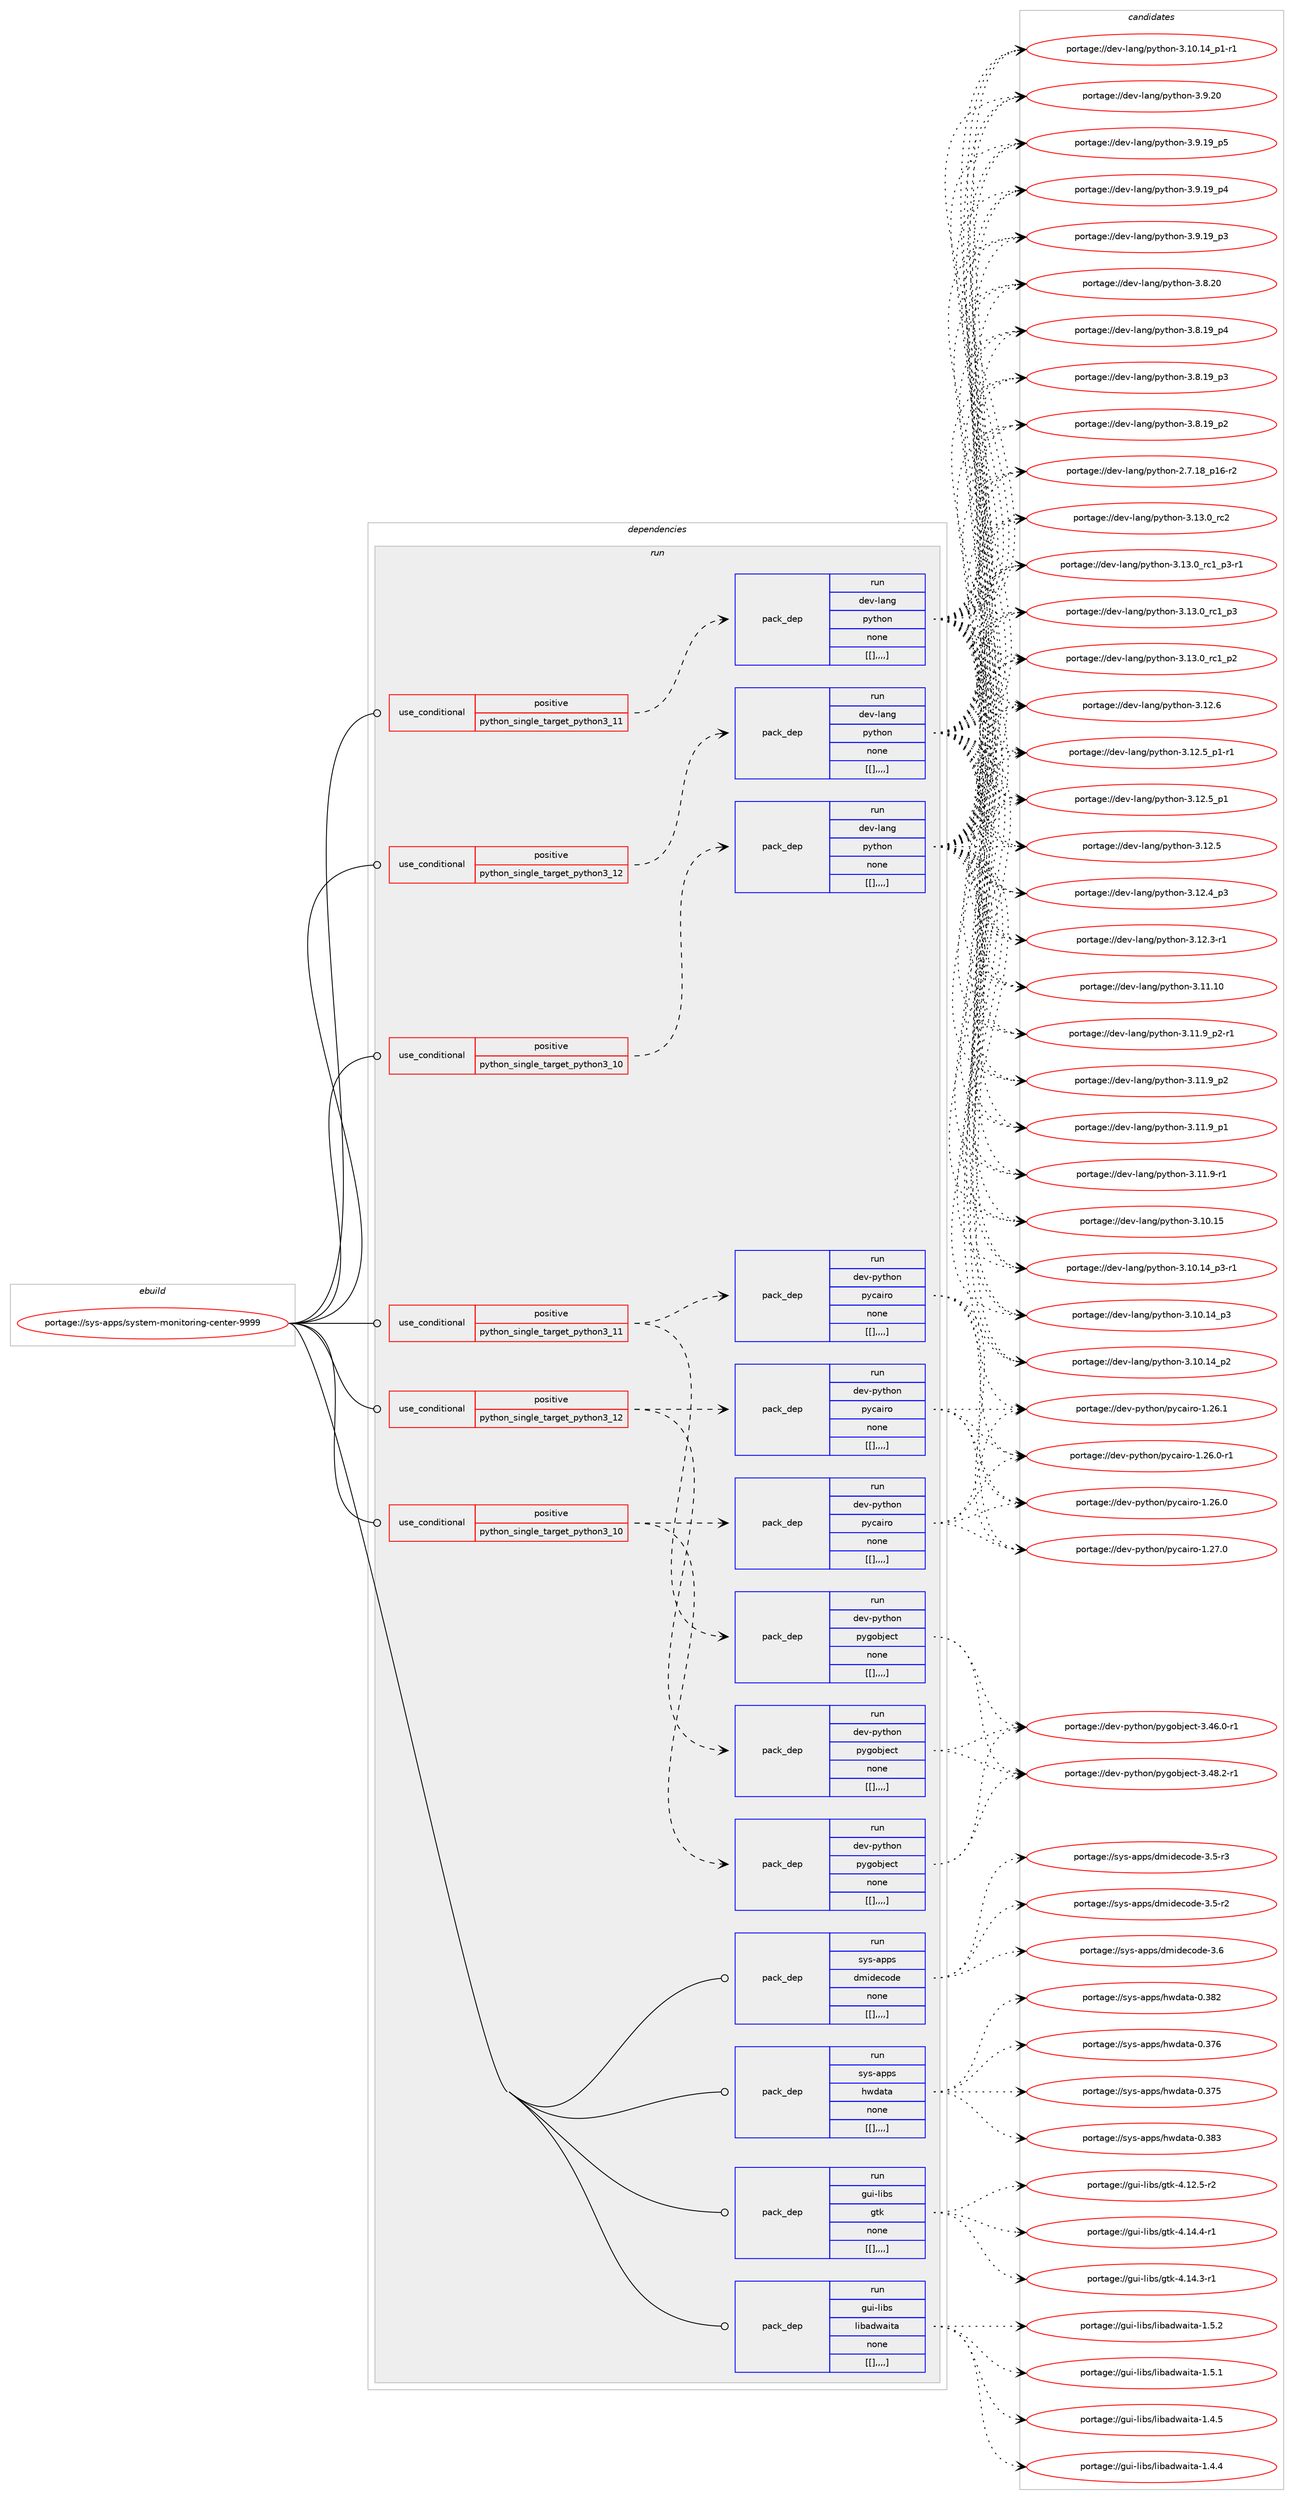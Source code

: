 digraph prolog {

# *************
# Graph options
# *************

newrank=true;
concentrate=true;
compound=true;
graph [rankdir=LR,fontname=Helvetica,fontsize=10,ranksep=1.5];#, ranksep=2.5, nodesep=0.2];
edge  [arrowhead=vee];
node  [fontname=Helvetica,fontsize=10];

# **********
# The ebuild
# **********

subgraph cluster_leftcol {
color=gray;
label=<<i>ebuild</i>>;
id [label="portage://sys-apps/system-monitoring-center-9999", color=red, width=4, href="../sys-apps/system-monitoring-center-9999.svg"];
}

# ****************
# The dependencies
# ****************

subgraph cluster_midcol {
color=gray;
label=<<i>dependencies</i>>;
subgraph cluster_compile {
fillcolor="#eeeeee";
style=filled;
label=<<i>compile</i>>;
}
subgraph cluster_compileandrun {
fillcolor="#eeeeee";
style=filled;
label=<<i>compile and run</i>>;
}
subgraph cluster_run {
fillcolor="#eeeeee";
style=filled;
label=<<i>run</i>>;
subgraph cond116067 {
dependency439703 [label=<<TABLE BORDER="0" CELLBORDER="1" CELLSPACING="0" CELLPADDING="4"><TR><TD ROWSPAN="3" CELLPADDING="10">use_conditional</TD></TR><TR><TD>positive</TD></TR><TR><TD>python_single_target_python3_10</TD></TR></TABLE>>, shape=none, color=red];
subgraph pack320576 {
dependency439704 [label=<<TABLE BORDER="0" CELLBORDER="1" CELLSPACING="0" CELLPADDING="4" WIDTH="220"><TR><TD ROWSPAN="6" CELLPADDING="30">pack_dep</TD></TR><TR><TD WIDTH="110">run</TD></TR><TR><TD>dev-lang</TD></TR><TR><TD>python</TD></TR><TR><TD>none</TD></TR><TR><TD>[[],,,,]</TD></TR></TABLE>>, shape=none, color=blue];
}
dependency439703:e -> dependency439704:w [weight=20,style="dashed",arrowhead="vee"];
}
id:e -> dependency439703:w [weight=20,style="solid",arrowhead="odot"];
subgraph cond116068 {
dependency439705 [label=<<TABLE BORDER="0" CELLBORDER="1" CELLSPACING="0" CELLPADDING="4"><TR><TD ROWSPAN="3" CELLPADDING="10">use_conditional</TD></TR><TR><TD>positive</TD></TR><TR><TD>python_single_target_python3_10</TD></TR></TABLE>>, shape=none, color=red];
subgraph pack320577 {
dependency439706 [label=<<TABLE BORDER="0" CELLBORDER="1" CELLSPACING="0" CELLPADDING="4" WIDTH="220"><TR><TD ROWSPAN="6" CELLPADDING="30">pack_dep</TD></TR><TR><TD WIDTH="110">run</TD></TR><TR><TD>dev-python</TD></TR><TR><TD>pycairo</TD></TR><TR><TD>none</TD></TR><TR><TD>[[],,,,]</TD></TR></TABLE>>, shape=none, color=blue];
}
dependency439705:e -> dependency439706:w [weight=20,style="dashed",arrowhead="vee"];
subgraph pack320578 {
dependency439707 [label=<<TABLE BORDER="0" CELLBORDER="1" CELLSPACING="0" CELLPADDING="4" WIDTH="220"><TR><TD ROWSPAN="6" CELLPADDING="30">pack_dep</TD></TR><TR><TD WIDTH="110">run</TD></TR><TR><TD>dev-python</TD></TR><TR><TD>pygobject</TD></TR><TR><TD>none</TD></TR><TR><TD>[[],,,,]</TD></TR></TABLE>>, shape=none, color=blue];
}
dependency439705:e -> dependency439707:w [weight=20,style="dashed",arrowhead="vee"];
}
id:e -> dependency439705:w [weight=20,style="solid",arrowhead="odot"];
subgraph cond116069 {
dependency439708 [label=<<TABLE BORDER="0" CELLBORDER="1" CELLSPACING="0" CELLPADDING="4"><TR><TD ROWSPAN="3" CELLPADDING="10">use_conditional</TD></TR><TR><TD>positive</TD></TR><TR><TD>python_single_target_python3_11</TD></TR></TABLE>>, shape=none, color=red];
subgraph pack320579 {
dependency439709 [label=<<TABLE BORDER="0" CELLBORDER="1" CELLSPACING="0" CELLPADDING="4" WIDTH="220"><TR><TD ROWSPAN="6" CELLPADDING="30">pack_dep</TD></TR><TR><TD WIDTH="110">run</TD></TR><TR><TD>dev-lang</TD></TR><TR><TD>python</TD></TR><TR><TD>none</TD></TR><TR><TD>[[],,,,]</TD></TR></TABLE>>, shape=none, color=blue];
}
dependency439708:e -> dependency439709:w [weight=20,style="dashed",arrowhead="vee"];
}
id:e -> dependency439708:w [weight=20,style="solid",arrowhead="odot"];
subgraph cond116070 {
dependency439710 [label=<<TABLE BORDER="0" CELLBORDER="1" CELLSPACING="0" CELLPADDING="4"><TR><TD ROWSPAN="3" CELLPADDING="10">use_conditional</TD></TR><TR><TD>positive</TD></TR><TR><TD>python_single_target_python3_11</TD></TR></TABLE>>, shape=none, color=red];
subgraph pack320580 {
dependency439711 [label=<<TABLE BORDER="0" CELLBORDER="1" CELLSPACING="0" CELLPADDING="4" WIDTH="220"><TR><TD ROWSPAN="6" CELLPADDING="30">pack_dep</TD></TR><TR><TD WIDTH="110">run</TD></TR><TR><TD>dev-python</TD></TR><TR><TD>pycairo</TD></TR><TR><TD>none</TD></TR><TR><TD>[[],,,,]</TD></TR></TABLE>>, shape=none, color=blue];
}
dependency439710:e -> dependency439711:w [weight=20,style="dashed",arrowhead="vee"];
subgraph pack320581 {
dependency439712 [label=<<TABLE BORDER="0" CELLBORDER="1" CELLSPACING="0" CELLPADDING="4" WIDTH="220"><TR><TD ROWSPAN="6" CELLPADDING="30">pack_dep</TD></TR><TR><TD WIDTH="110">run</TD></TR><TR><TD>dev-python</TD></TR><TR><TD>pygobject</TD></TR><TR><TD>none</TD></TR><TR><TD>[[],,,,]</TD></TR></TABLE>>, shape=none, color=blue];
}
dependency439710:e -> dependency439712:w [weight=20,style="dashed",arrowhead="vee"];
}
id:e -> dependency439710:w [weight=20,style="solid",arrowhead="odot"];
subgraph cond116071 {
dependency439713 [label=<<TABLE BORDER="0" CELLBORDER="1" CELLSPACING="0" CELLPADDING="4"><TR><TD ROWSPAN="3" CELLPADDING="10">use_conditional</TD></TR><TR><TD>positive</TD></TR><TR><TD>python_single_target_python3_12</TD></TR></TABLE>>, shape=none, color=red];
subgraph pack320582 {
dependency439714 [label=<<TABLE BORDER="0" CELLBORDER="1" CELLSPACING="0" CELLPADDING="4" WIDTH="220"><TR><TD ROWSPAN="6" CELLPADDING="30">pack_dep</TD></TR><TR><TD WIDTH="110">run</TD></TR><TR><TD>dev-lang</TD></TR><TR><TD>python</TD></TR><TR><TD>none</TD></TR><TR><TD>[[],,,,]</TD></TR></TABLE>>, shape=none, color=blue];
}
dependency439713:e -> dependency439714:w [weight=20,style="dashed",arrowhead="vee"];
}
id:e -> dependency439713:w [weight=20,style="solid",arrowhead="odot"];
subgraph cond116072 {
dependency439715 [label=<<TABLE BORDER="0" CELLBORDER="1" CELLSPACING="0" CELLPADDING="4"><TR><TD ROWSPAN="3" CELLPADDING="10">use_conditional</TD></TR><TR><TD>positive</TD></TR><TR><TD>python_single_target_python3_12</TD></TR></TABLE>>, shape=none, color=red];
subgraph pack320583 {
dependency439716 [label=<<TABLE BORDER="0" CELLBORDER="1" CELLSPACING="0" CELLPADDING="4" WIDTH="220"><TR><TD ROWSPAN="6" CELLPADDING="30">pack_dep</TD></TR><TR><TD WIDTH="110">run</TD></TR><TR><TD>dev-python</TD></TR><TR><TD>pycairo</TD></TR><TR><TD>none</TD></TR><TR><TD>[[],,,,]</TD></TR></TABLE>>, shape=none, color=blue];
}
dependency439715:e -> dependency439716:w [weight=20,style="dashed",arrowhead="vee"];
subgraph pack320584 {
dependency439717 [label=<<TABLE BORDER="0" CELLBORDER="1" CELLSPACING="0" CELLPADDING="4" WIDTH="220"><TR><TD ROWSPAN="6" CELLPADDING="30">pack_dep</TD></TR><TR><TD WIDTH="110">run</TD></TR><TR><TD>dev-python</TD></TR><TR><TD>pygobject</TD></TR><TR><TD>none</TD></TR><TR><TD>[[],,,,]</TD></TR></TABLE>>, shape=none, color=blue];
}
dependency439715:e -> dependency439717:w [weight=20,style="dashed",arrowhead="vee"];
}
id:e -> dependency439715:w [weight=20,style="solid",arrowhead="odot"];
subgraph pack320585 {
dependency439718 [label=<<TABLE BORDER="0" CELLBORDER="1" CELLSPACING="0" CELLPADDING="4" WIDTH="220"><TR><TD ROWSPAN="6" CELLPADDING="30">pack_dep</TD></TR><TR><TD WIDTH="110">run</TD></TR><TR><TD>gui-libs</TD></TR><TR><TD>gtk</TD></TR><TR><TD>none</TD></TR><TR><TD>[[],,,,]</TD></TR></TABLE>>, shape=none, color=blue];
}
id:e -> dependency439718:w [weight=20,style="solid",arrowhead="odot"];
subgraph pack320586 {
dependency439719 [label=<<TABLE BORDER="0" CELLBORDER="1" CELLSPACING="0" CELLPADDING="4" WIDTH="220"><TR><TD ROWSPAN="6" CELLPADDING="30">pack_dep</TD></TR><TR><TD WIDTH="110">run</TD></TR><TR><TD>gui-libs</TD></TR><TR><TD>libadwaita</TD></TR><TR><TD>none</TD></TR><TR><TD>[[],,,,]</TD></TR></TABLE>>, shape=none, color=blue];
}
id:e -> dependency439719:w [weight=20,style="solid",arrowhead="odot"];
subgraph pack320587 {
dependency439720 [label=<<TABLE BORDER="0" CELLBORDER="1" CELLSPACING="0" CELLPADDING="4" WIDTH="220"><TR><TD ROWSPAN="6" CELLPADDING="30">pack_dep</TD></TR><TR><TD WIDTH="110">run</TD></TR><TR><TD>sys-apps</TD></TR><TR><TD>dmidecode</TD></TR><TR><TD>none</TD></TR><TR><TD>[[],,,,]</TD></TR></TABLE>>, shape=none, color=blue];
}
id:e -> dependency439720:w [weight=20,style="solid",arrowhead="odot"];
subgraph pack320588 {
dependency439721 [label=<<TABLE BORDER="0" CELLBORDER="1" CELLSPACING="0" CELLPADDING="4" WIDTH="220"><TR><TD ROWSPAN="6" CELLPADDING="30">pack_dep</TD></TR><TR><TD WIDTH="110">run</TD></TR><TR><TD>sys-apps</TD></TR><TR><TD>hwdata</TD></TR><TR><TD>none</TD></TR><TR><TD>[[],,,,]</TD></TR></TABLE>>, shape=none, color=blue];
}
id:e -> dependency439721:w [weight=20,style="solid",arrowhead="odot"];
}
}

# **************
# The candidates
# **************

subgraph cluster_choices {
rank=same;
color=gray;
label=<<i>candidates</i>>;

subgraph choice320576 {
color=black;
nodesep=1;
choice10010111845108971101034711212111610411111045514649514648951149950 [label="portage://dev-lang/python-3.13.0_rc2", color=red, width=4,href="../dev-lang/python-3.13.0_rc2.svg"];
choice1001011184510897110103471121211161041111104551464951464895114994995112514511449 [label="portage://dev-lang/python-3.13.0_rc1_p3-r1", color=red, width=4,href="../dev-lang/python-3.13.0_rc1_p3-r1.svg"];
choice100101118451089711010347112121116104111110455146495146489511499499511251 [label="portage://dev-lang/python-3.13.0_rc1_p3", color=red, width=4,href="../dev-lang/python-3.13.0_rc1_p3.svg"];
choice100101118451089711010347112121116104111110455146495146489511499499511250 [label="portage://dev-lang/python-3.13.0_rc1_p2", color=red, width=4,href="../dev-lang/python-3.13.0_rc1_p2.svg"];
choice10010111845108971101034711212111610411111045514649504654 [label="portage://dev-lang/python-3.12.6", color=red, width=4,href="../dev-lang/python-3.12.6.svg"];
choice1001011184510897110103471121211161041111104551464950465395112494511449 [label="portage://dev-lang/python-3.12.5_p1-r1", color=red, width=4,href="../dev-lang/python-3.12.5_p1-r1.svg"];
choice100101118451089711010347112121116104111110455146495046539511249 [label="portage://dev-lang/python-3.12.5_p1", color=red, width=4,href="../dev-lang/python-3.12.5_p1.svg"];
choice10010111845108971101034711212111610411111045514649504653 [label="portage://dev-lang/python-3.12.5", color=red, width=4,href="../dev-lang/python-3.12.5.svg"];
choice100101118451089711010347112121116104111110455146495046529511251 [label="portage://dev-lang/python-3.12.4_p3", color=red, width=4,href="../dev-lang/python-3.12.4_p3.svg"];
choice100101118451089711010347112121116104111110455146495046514511449 [label="portage://dev-lang/python-3.12.3-r1", color=red, width=4,href="../dev-lang/python-3.12.3-r1.svg"];
choice1001011184510897110103471121211161041111104551464949464948 [label="portage://dev-lang/python-3.11.10", color=red, width=4,href="../dev-lang/python-3.11.10.svg"];
choice1001011184510897110103471121211161041111104551464949465795112504511449 [label="portage://dev-lang/python-3.11.9_p2-r1", color=red, width=4,href="../dev-lang/python-3.11.9_p2-r1.svg"];
choice100101118451089711010347112121116104111110455146494946579511250 [label="portage://dev-lang/python-3.11.9_p2", color=red, width=4,href="../dev-lang/python-3.11.9_p2.svg"];
choice100101118451089711010347112121116104111110455146494946579511249 [label="portage://dev-lang/python-3.11.9_p1", color=red, width=4,href="../dev-lang/python-3.11.9_p1.svg"];
choice100101118451089711010347112121116104111110455146494946574511449 [label="portage://dev-lang/python-3.11.9-r1", color=red, width=4,href="../dev-lang/python-3.11.9-r1.svg"];
choice1001011184510897110103471121211161041111104551464948464953 [label="portage://dev-lang/python-3.10.15", color=red, width=4,href="../dev-lang/python-3.10.15.svg"];
choice100101118451089711010347112121116104111110455146494846495295112514511449 [label="portage://dev-lang/python-3.10.14_p3-r1", color=red, width=4,href="../dev-lang/python-3.10.14_p3-r1.svg"];
choice10010111845108971101034711212111610411111045514649484649529511251 [label="portage://dev-lang/python-3.10.14_p3", color=red, width=4,href="../dev-lang/python-3.10.14_p3.svg"];
choice10010111845108971101034711212111610411111045514649484649529511250 [label="portage://dev-lang/python-3.10.14_p2", color=red, width=4,href="../dev-lang/python-3.10.14_p2.svg"];
choice100101118451089711010347112121116104111110455146494846495295112494511449 [label="portage://dev-lang/python-3.10.14_p1-r1", color=red, width=4,href="../dev-lang/python-3.10.14_p1-r1.svg"];
choice10010111845108971101034711212111610411111045514657465048 [label="portage://dev-lang/python-3.9.20", color=red, width=4,href="../dev-lang/python-3.9.20.svg"];
choice100101118451089711010347112121116104111110455146574649579511253 [label="portage://dev-lang/python-3.9.19_p5", color=red, width=4,href="../dev-lang/python-3.9.19_p5.svg"];
choice100101118451089711010347112121116104111110455146574649579511252 [label="portage://dev-lang/python-3.9.19_p4", color=red, width=4,href="../dev-lang/python-3.9.19_p4.svg"];
choice100101118451089711010347112121116104111110455146574649579511251 [label="portage://dev-lang/python-3.9.19_p3", color=red, width=4,href="../dev-lang/python-3.9.19_p3.svg"];
choice10010111845108971101034711212111610411111045514656465048 [label="portage://dev-lang/python-3.8.20", color=red, width=4,href="../dev-lang/python-3.8.20.svg"];
choice100101118451089711010347112121116104111110455146564649579511252 [label="portage://dev-lang/python-3.8.19_p4", color=red, width=4,href="../dev-lang/python-3.8.19_p4.svg"];
choice100101118451089711010347112121116104111110455146564649579511251 [label="portage://dev-lang/python-3.8.19_p3", color=red, width=4,href="../dev-lang/python-3.8.19_p3.svg"];
choice100101118451089711010347112121116104111110455146564649579511250 [label="portage://dev-lang/python-3.8.19_p2", color=red, width=4,href="../dev-lang/python-3.8.19_p2.svg"];
choice100101118451089711010347112121116104111110455046554649569511249544511450 [label="portage://dev-lang/python-2.7.18_p16-r2", color=red, width=4,href="../dev-lang/python-2.7.18_p16-r2.svg"];
dependency439704:e -> choice10010111845108971101034711212111610411111045514649514648951149950:w [style=dotted,weight="100"];
dependency439704:e -> choice1001011184510897110103471121211161041111104551464951464895114994995112514511449:w [style=dotted,weight="100"];
dependency439704:e -> choice100101118451089711010347112121116104111110455146495146489511499499511251:w [style=dotted,weight="100"];
dependency439704:e -> choice100101118451089711010347112121116104111110455146495146489511499499511250:w [style=dotted,weight="100"];
dependency439704:e -> choice10010111845108971101034711212111610411111045514649504654:w [style=dotted,weight="100"];
dependency439704:e -> choice1001011184510897110103471121211161041111104551464950465395112494511449:w [style=dotted,weight="100"];
dependency439704:e -> choice100101118451089711010347112121116104111110455146495046539511249:w [style=dotted,weight="100"];
dependency439704:e -> choice10010111845108971101034711212111610411111045514649504653:w [style=dotted,weight="100"];
dependency439704:e -> choice100101118451089711010347112121116104111110455146495046529511251:w [style=dotted,weight="100"];
dependency439704:e -> choice100101118451089711010347112121116104111110455146495046514511449:w [style=dotted,weight="100"];
dependency439704:e -> choice1001011184510897110103471121211161041111104551464949464948:w [style=dotted,weight="100"];
dependency439704:e -> choice1001011184510897110103471121211161041111104551464949465795112504511449:w [style=dotted,weight="100"];
dependency439704:e -> choice100101118451089711010347112121116104111110455146494946579511250:w [style=dotted,weight="100"];
dependency439704:e -> choice100101118451089711010347112121116104111110455146494946579511249:w [style=dotted,weight="100"];
dependency439704:e -> choice100101118451089711010347112121116104111110455146494946574511449:w [style=dotted,weight="100"];
dependency439704:e -> choice1001011184510897110103471121211161041111104551464948464953:w [style=dotted,weight="100"];
dependency439704:e -> choice100101118451089711010347112121116104111110455146494846495295112514511449:w [style=dotted,weight="100"];
dependency439704:e -> choice10010111845108971101034711212111610411111045514649484649529511251:w [style=dotted,weight="100"];
dependency439704:e -> choice10010111845108971101034711212111610411111045514649484649529511250:w [style=dotted,weight="100"];
dependency439704:e -> choice100101118451089711010347112121116104111110455146494846495295112494511449:w [style=dotted,weight="100"];
dependency439704:e -> choice10010111845108971101034711212111610411111045514657465048:w [style=dotted,weight="100"];
dependency439704:e -> choice100101118451089711010347112121116104111110455146574649579511253:w [style=dotted,weight="100"];
dependency439704:e -> choice100101118451089711010347112121116104111110455146574649579511252:w [style=dotted,weight="100"];
dependency439704:e -> choice100101118451089711010347112121116104111110455146574649579511251:w [style=dotted,weight="100"];
dependency439704:e -> choice10010111845108971101034711212111610411111045514656465048:w [style=dotted,weight="100"];
dependency439704:e -> choice100101118451089711010347112121116104111110455146564649579511252:w [style=dotted,weight="100"];
dependency439704:e -> choice100101118451089711010347112121116104111110455146564649579511251:w [style=dotted,weight="100"];
dependency439704:e -> choice100101118451089711010347112121116104111110455146564649579511250:w [style=dotted,weight="100"];
dependency439704:e -> choice100101118451089711010347112121116104111110455046554649569511249544511450:w [style=dotted,weight="100"];
}
subgraph choice320577 {
color=black;
nodesep=1;
choice1001011184511212111610411111047112121999710511411145494650554648 [label="portage://dev-python/pycairo-1.27.0", color=red, width=4,href="../dev-python/pycairo-1.27.0.svg"];
choice1001011184511212111610411111047112121999710511411145494650544649 [label="portage://dev-python/pycairo-1.26.1", color=red, width=4,href="../dev-python/pycairo-1.26.1.svg"];
choice10010111845112121116104111110471121219997105114111454946505446484511449 [label="portage://dev-python/pycairo-1.26.0-r1", color=red, width=4,href="../dev-python/pycairo-1.26.0-r1.svg"];
choice1001011184511212111610411111047112121999710511411145494650544648 [label="portage://dev-python/pycairo-1.26.0", color=red, width=4,href="../dev-python/pycairo-1.26.0.svg"];
dependency439706:e -> choice1001011184511212111610411111047112121999710511411145494650554648:w [style=dotted,weight="100"];
dependency439706:e -> choice1001011184511212111610411111047112121999710511411145494650544649:w [style=dotted,weight="100"];
dependency439706:e -> choice10010111845112121116104111110471121219997105114111454946505446484511449:w [style=dotted,weight="100"];
dependency439706:e -> choice1001011184511212111610411111047112121999710511411145494650544648:w [style=dotted,weight="100"];
}
subgraph choice320578 {
color=black;
nodesep=1;
choice10010111845112121116104111110471121211031119810610199116455146525646504511449 [label="portage://dev-python/pygobject-3.48.2-r1", color=red, width=4,href="../dev-python/pygobject-3.48.2-r1.svg"];
choice10010111845112121116104111110471121211031119810610199116455146525446484511449 [label="portage://dev-python/pygobject-3.46.0-r1", color=red, width=4,href="../dev-python/pygobject-3.46.0-r1.svg"];
dependency439707:e -> choice10010111845112121116104111110471121211031119810610199116455146525646504511449:w [style=dotted,weight="100"];
dependency439707:e -> choice10010111845112121116104111110471121211031119810610199116455146525446484511449:w [style=dotted,weight="100"];
}
subgraph choice320579 {
color=black;
nodesep=1;
choice10010111845108971101034711212111610411111045514649514648951149950 [label="portage://dev-lang/python-3.13.0_rc2", color=red, width=4,href="../dev-lang/python-3.13.0_rc2.svg"];
choice1001011184510897110103471121211161041111104551464951464895114994995112514511449 [label="portage://dev-lang/python-3.13.0_rc1_p3-r1", color=red, width=4,href="../dev-lang/python-3.13.0_rc1_p3-r1.svg"];
choice100101118451089711010347112121116104111110455146495146489511499499511251 [label="portage://dev-lang/python-3.13.0_rc1_p3", color=red, width=4,href="../dev-lang/python-3.13.0_rc1_p3.svg"];
choice100101118451089711010347112121116104111110455146495146489511499499511250 [label="portage://dev-lang/python-3.13.0_rc1_p2", color=red, width=4,href="../dev-lang/python-3.13.0_rc1_p2.svg"];
choice10010111845108971101034711212111610411111045514649504654 [label="portage://dev-lang/python-3.12.6", color=red, width=4,href="../dev-lang/python-3.12.6.svg"];
choice1001011184510897110103471121211161041111104551464950465395112494511449 [label="portage://dev-lang/python-3.12.5_p1-r1", color=red, width=4,href="../dev-lang/python-3.12.5_p1-r1.svg"];
choice100101118451089711010347112121116104111110455146495046539511249 [label="portage://dev-lang/python-3.12.5_p1", color=red, width=4,href="../dev-lang/python-3.12.5_p1.svg"];
choice10010111845108971101034711212111610411111045514649504653 [label="portage://dev-lang/python-3.12.5", color=red, width=4,href="../dev-lang/python-3.12.5.svg"];
choice100101118451089711010347112121116104111110455146495046529511251 [label="portage://dev-lang/python-3.12.4_p3", color=red, width=4,href="../dev-lang/python-3.12.4_p3.svg"];
choice100101118451089711010347112121116104111110455146495046514511449 [label="portage://dev-lang/python-3.12.3-r1", color=red, width=4,href="../dev-lang/python-3.12.3-r1.svg"];
choice1001011184510897110103471121211161041111104551464949464948 [label="portage://dev-lang/python-3.11.10", color=red, width=4,href="../dev-lang/python-3.11.10.svg"];
choice1001011184510897110103471121211161041111104551464949465795112504511449 [label="portage://dev-lang/python-3.11.9_p2-r1", color=red, width=4,href="../dev-lang/python-3.11.9_p2-r1.svg"];
choice100101118451089711010347112121116104111110455146494946579511250 [label="portage://dev-lang/python-3.11.9_p2", color=red, width=4,href="../dev-lang/python-3.11.9_p2.svg"];
choice100101118451089711010347112121116104111110455146494946579511249 [label="portage://dev-lang/python-3.11.9_p1", color=red, width=4,href="../dev-lang/python-3.11.9_p1.svg"];
choice100101118451089711010347112121116104111110455146494946574511449 [label="portage://dev-lang/python-3.11.9-r1", color=red, width=4,href="../dev-lang/python-3.11.9-r1.svg"];
choice1001011184510897110103471121211161041111104551464948464953 [label="portage://dev-lang/python-3.10.15", color=red, width=4,href="../dev-lang/python-3.10.15.svg"];
choice100101118451089711010347112121116104111110455146494846495295112514511449 [label="portage://dev-lang/python-3.10.14_p3-r1", color=red, width=4,href="../dev-lang/python-3.10.14_p3-r1.svg"];
choice10010111845108971101034711212111610411111045514649484649529511251 [label="portage://dev-lang/python-3.10.14_p3", color=red, width=4,href="../dev-lang/python-3.10.14_p3.svg"];
choice10010111845108971101034711212111610411111045514649484649529511250 [label="portage://dev-lang/python-3.10.14_p2", color=red, width=4,href="../dev-lang/python-3.10.14_p2.svg"];
choice100101118451089711010347112121116104111110455146494846495295112494511449 [label="portage://dev-lang/python-3.10.14_p1-r1", color=red, width=4,href="../dev-lang/python-3.10.14_p1-r1.svg"];
choice10010111845108971101034711212111610411111045514657465048 [label="portage://dev-lang/python-3.9.20", color=red, width=4,href="../dev-lang/python-3.9.20.svg"];
choice100101118451089711010347112121116104111110455146574649579511253 [label="portage://dev-lang/python-3.9.19_p5", color=red, width=4,href="../dev-lang/python-3.9.19_p5.svg"];
choice100101118451089711010347112121116104111110455146574649579511252 [label="portage://dev-lang/python-3.9.19_p4", color=red, width=4,href="../dev-lang/python-3.9.19_p4.svg"];
choice100101118451089711010347112121116104111110455146574649579511251 [label="portage://dev-lang/python-3.9.19_p3", color=red, width=4,href="../dev-lang/python-3.9.19_p3.svg"];
choice10010111845108971101034711212111610411111045514656465048 [label="portage://dev-lang/python-3.8.20", color=red, width=4,href="../dev-lang/python-3.8.20.svg"];
choice100101118451089711010347112121116104111110455146564649579511252 [label="portage://dev-lang/python-3.8.19_p4", color=red, width=4,href="../dev-lang/python-3.8.19_p4.svg"];
choice100101118451089711010347112121116104111110455146564649579511251 [label="portage://dev-lang/python-3.8.19_p3", color=red, width=4,href="../dev-lang/python-3.8.19_p3.svg"];
choice100101118451089711010347112121116104111110455146564649579511250 [label="portage://dev-lang/python-3.8.19_p2", color=red, width=4,href="../dev-lang/python-3.8.19_p2.svg"];
choice100101118451089711010347112121116104111110455046554649569511249544511450 [label="portage://dev-lang/python-2.7.18_p16-r2", color=red, width=4,href="../dev-lang/python-2.7.18_p16-r2.svg"];
dependency439709:e -> choice10010111845108971101034711212111610411111045514649514648951149950:w [style=dotted,weight="100"];
dependency439709:e -> choice1001011184510897110103471121211161041111104551464951464895114994995112514511449:w [style=dotted,weight="100"];
dependency439709:e -> choice100101118451089711010347112121116104111110455146495146489511499499511251:w [style=dotted,weight="100"];
dependency439709:e -> choice100101118451089711010347112121116104111110455146495146489511499499511250:w [style=dotted,weight="100"];
dependency439709:e -> choice10010111845108971101034711212111610411111045514649504654:w [style=dotted,weight="100"];
dependency439709:e -> choice1001011184510897110103471121211161041111104551464950465395112494511449:w [style=dotted,weight="100"];
dependency439709:e -> choice100101118451089711010347112121116104111110455146495046539511249:w [style=dotted,weight="100"];
dependency439709:e -> choice10010111845108971101034711212111610411111045514649504653:w [style=dotted,weight="100"];
dependency439709:e -> choice100101118451089711010347112121116104111110455146495046529511251:w [style=dotted,weight="100"];
dependency439709:e -> choice100101118451089711010347112121116104111110455146495046514511449:w [style=dotted,weight="100"];
dependency439709:e -> choice1001011184510897110103471121211161041111104551464949464948:w [style=dotted,weight="100"];
dependency439709:e -> choice1001011184510897110103471121211161041111104551464949465795112504511449:w [style=dotted,weight="100"];
dependency439709:e -> choice100101118451089711010347112121116104111110455146494946579511250:w [style=dotted,weight="100"];
dependency439709:e -> choice100101118451089711010347112121116104111110455146494946579511249:w [style=dotted,weight="100"];
dependency439709:e -> choice100101118451089711010347112121116104111110455146494946574511449:w [style=dotted,weight="100"];
dependency439709:e -> choice1001011184510897110103471121211161041111104551464948464953:w [style=dotted,weight="100"];
dependency439709:e -> choice100101118451089711010347112121116104111110455146494846495295112514511449:w [style=dotted,weight="100"];
dependency439709:e -> choice10010111845108971101034711212111610411111045514649484649529511251:w [style=dotted,weight="100"];
dependency439709:e -> choice10010111845108971101034711212111610411111045514649484649529511250:w [style=dotted,weight="100"];
dependency439709:e -> choice100101118451089711010347112121116104111110455146494846495295112494511449:w [style=dotted,weight="100"];
dependency439709:e -> choice10010111845108971101034711212111610411111045514657465048:w [style=dotted,weight="100"];
dependency439709:e -> choice100101118451089711010347112121116104111110455146574649579511253:w [style=dotted,weight="100"];
dependency439709:e -> choice100101118451089711010347112121116104111110455146574649579511252:w [style=dotted,weight="100"];
dependency439709:e -> choice100101118451089711010347112121116104111110455146574649579511251:w [style=dotted,weight="100"];
dependency439709:e -> choice10010111845108971101034711212111610411111045514656465048:w [style=dotted,weight="100"];
dependency439709:e -> choice100101118451089711010347112121116104111110455146564649579511252:w [style=dotted,weight="100"];
dependency439709:e -> choice100101118451089711010347112121116104111110455146564649579511251:w [style=dotted,weight="100"];
dependency439709:e -> choice100101118451089711010347112121116104111110455146564649579511250:w [style=dotted,weight="100"];
dependency439709:e -> choice100101118451089711010347112121116104111110455046554649569511249544511450:w [style=dotted,weight="100"];
}
subgraph choice320580 {
color=black;
nodesep=1;
choice1001011184511212111610411111047112121999710511411145494650554648 [label="portage://dev-python/pycairo-1.27.0", color=red, width=4,href="../dev-python/pycairo-1.27.0.svg"];
choice1001011184511212111610411111047112121999710511411145494650544649 [label="portage://dev-python/pycairo-1.26.1", color=red, width=4,href="../dev-python/pycairo-1.26.1.svg"];
choice10010111845112121116104111110471121219997105114111454946505446484511449 [label="portage://dev-python/pycairo-1.26.0-r1", color=red, width=4,href="../dev-python/pycairo-1.26.0-r1.svg"];
choice1001011184511212111610411111047112121999710511411145494650544648 [label="portage://dev-python/pycairo-1.26.0", color=red, width=4,href="../dev-python/pycairo-1.26.0.svg"];
dependency439711:e -> choice1001011184511212111610411111047112121999710511411145494650554648:w [style=dotted,weight="100"];
dependency439711:e -> choice1001011184511212111610411111047112121999710511411145494650544649:w [style=dotted,weight="100"];
dependency439711:e -> choice10010111845112121116104111110471121219997105114111454946505446484511449:w [style=dotted,weight="100"];
dependency439711:e -> choice1001011184511212111610411111047112121999710511411145494650544648:w [style=dotted,weight="100"];
}
subgraph choice320581 {
color=black;
nodesep=1;
choice10010111845112121116104111110471121211031119810610199116455146525646504511449 [label="portage://dev-python/pygobject-3.48.2-r1", color=red, width=4,href="../dev-python/pygobject-3.48.2-r1.svg"];
choice10010111845112121116104111110471121211031119810610199116455146525446484511449 [label="portage://dev-python/pygobject-3.46.0-r1", color=red, width=4,href="../dev-python/pygobject-3.46.0-r1.svg"];
dependency439712:e -> choice10010111845112121116104111110471121211031119810610199116455146525646504511449:w [style=dotted,weight="100"];
dependency439712:e -> choice10010111845112121116104111110471121211031119810610199116455146525446484511449:w [style=dotted,weight="100"];
}
subgraph choice320582 {
color=black;
nodesep=1;
choice10010111845108971101034711212111610411111045514649514648951149950 [label="portage://dev-lang/python-3.13.0_rc2", color=red, width=4,href="../dev-lang/python-3.13.0_rc2.svg"];
choice1001011184510897110103471121211161041111104551464951464895114994995112514511449 [label="portage://dev-lang/python-3.13.0_rc1_p3-r1", color=red, width=4,href="../dev-lang/python-3.13.0_rc1_p3-r1.svg"];
choice100101118451089711010347112121116104111110455146495146489511499499511251 [label="portage://dev-lang/python-3.13.0_rc1_p3", color=red, width=4,href="../dev-lang/python-3.13.0_rc1_p3.svg"];
choice100101118451089711010347112121116104111110455146495146489511499499511250 [label="portage://dev-lang/python-3.13.0_rc1_p2", color=red, width=4,href="../dev-lang/python-3.13.0_rc1_p2.svg"];
choice10010111845108971101034711212111610411111045514649504654 [label="portage://dev-lang/python-3.12.6", color=red, width=4,href="../dev-lang/python-3.12.6.svg"];
choice1001011184510897110103471121211161041111104551464950465395112494511449 [label="portage://dev-lang/python-3.12.5_p1-r1", color=red, width=4,href="../dev-lang/python-3.12.5_p1-r1.svg"];
choice100101118451089711010347112121116104111110455146495046539511249 [label="portage://dev-lang/python-3.12.5_p1", color=red, width=4,href="../dev-lang/python-3.12.5_p1.svg"];
choice10010111845108971101034711212111610411111045514649504653 [label="portage://dev-lang/python-3.12.5", color=red, width=4,href="../dev-lang/python-3.12.5.svg"];
choice100101118451089711010347112121116104111110455146495046529511251 [label="portage://dev-lang/python-3.12.4_p3", color=red, width=4,href="../dev-lang/python-3.12.4_p3.svg"];
choice100101118451089711010347112121116104111110455146495046514511449 [label="portage://dev-lang/python-3.12.3-r1", color=red, width=4,href="../dev-lang/python-3.12.3-r1.svg"];
choice1001011184510897110103471121211161041111104551464949464948 [label="portage://dev-lang/python-3.11.10", color=red, width=4,href="../dev-lang/python-3.11.10.svg"];
choice1001011184510897110103471121211161041111104551464949465795112504511449 [label="portage://dev-lang/python-3.11.9_p2-r1", color=red, width=4,href="../dev-lang/python-3.11.9_p2-r1.svg"];
choice100101118451089711010347112121116104111110455146494946579511250 [label="portage://dev-lang/python-3.11.9_p2", color=red, width=4,href="../dev-lang/python-3.11.9_p2.svg"];
choice100101118451089711010347112121116104111110455146494946579511249 [label="portage://dev-lang/python-3.11.9_p1", color=red, width=4,href="../dev-lang/python-3.11.9_p1.svg"];
choice100101118451089711010347112121116104111110455146494946574511449 [label="portage://dev-lang/python-3.11.9-r1", color=red, width=4,href="../dev-lang/python-3.11.9-r1.svg"];
choice1001011184510897110103471121211161041111104551464948464953 [label="portage://dev-lang/python-3.10.15", color=red, width=4,href="../dev-lang/python-3.10.15.svg"];
choice100101118451089711010347112121116104111110455146494846495295112514511449 [label="portage://dev-lang/python-3.10.14_p3-r1", color=red, width=4,href="../dev-lang/python-3.10.14_p3-r1.svg"];
choice10010111845108971101034711212111610411111045514649484649529511251 [label="portage://dev-lang/python-3.10.14_p3", color=red, width=4,href="../dev-lang/python-3.10.14_p3.svg"];
choice10010111845108971101034711212111610411111045514649484649529511250 [label="portage://dev-lang/python-3.10.14_p2", color=red, width=4,href="../dev-lang/python-3.10.14_p2.svg"];
choice100101118451089711010347112121116104111110455146494846495295112494511449 [label="portage://dev-lang/python-3.10.14_p1-r1", color=red, width=4,href="../dev-lang/python-3.10.14_p1-r1.svg"];
choice10010111845108971101034711212111610411111045514657465048 [label="portage://dev-lang/python-3.9.20", color=red, width=4,href="../dev-lang/python-3.9.20.svg"];
choice100101118451089711010347112121116104111110455146574649579511253 [label="portage://dev-lang/python-3.9.19_p5", color=red, width=4,href="../dev-lang/python-3.9.19_p5.svg"];
choice100101118451089711010347112121116104111110455146574649579511252 [label="portage://dev-lang/python-3.9.19_p4", color=red, width=4,href="../dev-lang/python-3.9.19_p4.svg"];
choice100101118451089711010347112121116104111110455146574649579511251 [label="portage://dev-lang/python-3.9.19_p3", color=red, width=4,href="../dev-lang/python-3.9.19_p3.svg"];
choice10010111845108971101034711212111610411111045514656465048 [label="portage://dev-lang/python-3.8.20", color=red, width=4,href="../dev-lang/python-3.8.20.svg"];
choice100101118451089711010347112121116104111110455146564649579511252 [label="portage://dev-lang/python-3.8.19_p4", color=red, width=4,href="../dev-lang/python-3.8.19_p4.svg"];
choice100101118451089711010347112121116104111110455146564649579511251 [label="portage://dev-lang/python-3.8.19_p3", color=red, width=4,href="../dev-lang/python-3.8.19_p3.svg"];
choice100101118451089711010347112121116104111110455146564649579511250 [label="portage://dev-lang/python-3.8.19_p2", color=red, width=4,href="../dev-lang/python-3.8.19_p2.svg"];
choice100101118451089711010347112121116104111110455046554649569511249544511450 [label="portage://dev-lang/python-2.7.18_p16-r2", color=red, width=4,href="../dev-lang/python-2.7.18_p16-r2.svg"];
dependency439714:e -> choice10010111845108971101034711212111610411111045514649514648951149950:w [style=dotted,weight="100"];
dependency439714:e -> choice1001011184510897110103471121211161041111104551464951464895114994995112514511449:w [style=dotted,weight="100"];
dependency439714:e -> choice100101118451089711010347112121116104111110455146495146489511499499511251:w [style=dotted,weight="100"];
dependency439714:e -> choice100101118451089711010347112121116104111110455146495146489511499499511250:w [style=dotted,weight="100"];
dependency439714:e -> choice10010111845108971101034711212111610411111045514649504654:w [style=dotted,weight="100"];
dependency439714:e -> choice1001011184510897110103471121211161041111104551464950465395112494511449:w [style=dotted,weight="100"];
dependency439714:e -> choice100101118451089711010347112121116104111110455146495046539511249:w [style=dotted,weight="100"];
dependency439714:e -> choice10010111845108971101034711212111610411111045514649504653:w [style=dotted,weight="100"];
dependency439714:e -> choice100101118451089711010347112121116104111110455146495046529511251:w [style=dotted,weight="100"];
dependency439714:e -> choice100101118451089711010347112121116104111110455146495046514511449:w [style=dotted,weight="100"];
dependency439714:e -> choice1001011184510897110103471121211161041111104551464949464948:w [style=dotted,weight="100"];
dependency439714:e -> choice1001011184510897110103471121211161041111104551464949465795112504511449:w [style=dotted,weight="100"];
dependency439714:e -> choice100101118451089711010347112121116104111110455146494946579511250:w [style=dotted,weight="100"];
dependency439714:e -> choice100101118451089711010347112121116104111110455146494946579511249:w [style=dotted,weight="100"];
dependency439714:e -> choice100101118451089711010347112121116104111110455146494946574511449:w [style=dotted,weight="100"];
dependency439714:e -> choice1001011184510897110103471121211161041111104551464948464953:w [style=dotted,weight="100"];
dependency439714:e -> choice100101118451089711010347112121116104111110455146494846495295112514511449:w [style=dotted,weight="100"];
dependency439714:e -> choice10010111845108971101034711212111610411111045514649484649529511251:w [style=dotted,weight="100"];
dependency439714:e -> choice10010111845108971101034711212111610411111045514649484649529511250:w [style=dotted,weight="100"];
dependency439714:e -> choice100101118451089711010347112121116104111110455146494846495295112494511449:w [style=dotted,weight="100"];
dependency439714:e -> choice10010111845108971101034711212111610411111045514657465048:w [style=dotted,weight="100"];
dependency439714:e -> choice100101118451089711010347112121116104111110455146574649579511253:w [style=dotted,weight="100"];
dependency439714:e -> choice100101118451089711010347112121116104111110455146574649579511252:w [style=dotted,weight="100"];
dependency439714:e -> choice100101118451089711010347112121116104111110455146574649579511251:w [style=dotted,weight="100"];
dependency439714:e -> choice10010111845108971101034711212111610411111045514656465048:w [style=dotted,weight="100"];
dependency439714:e -> choice100101118451089711010347112121116104111110455146564649579511252:w [style=dotted,weight="100"];
dependency439714:e -> choice100101118451089711010347112121116104111110455146564649579511251:w [style=dotted,weight="100"];
dependency439714:e -> choice100101118451089711010347112121116104111110455146564649579511250:w [style=dotted,weight="100"];
dependency439714:e -> choice100101118451089711010347112121116104111110455046554649569511249544511450:w [style=dotted,weight="100"];
}
subgraph choice320583 {
color=black;
nodesep=1;
choice1001011184511212111610411111047112121999710511411145494650554648 [label="portage://dev-python/pycairo-1.27.0", color=red, width=4,href="../dev-python/pycairo-1.27.0.svg"];
choice1001011184511212111610411111047112121999710511411145494650544649 [label="portage://dev-python/pycairo-1.26.1", color=red, width=4,href="../dev-python/pycairo-1.26.1.svg"];
choice10010111845112121116104111110471121219997105114111454946505446484511449 [label="portage://dev-python/pycairo-1.26.0-r1", color=red, width=4,href="../dev-python/pycairo-1.26.0-r1.svg"];
choice1001011184511212111610411111047112121999710511411145494650544648 [label="portage://dev-python/pycairo-1.26.0", color=red, width=4,href="../dev-python/pycairo-1.26.0.svg"];
dependency439716:e -> choice1001011184511212111610411111047112121999710511411145494650554648:w [style=dotted,weight="100"];
dependency439716:e -> choice1001011184511212111610411111047112121999710511411145494650544649:w [style=dotted,weight="100"];
dependency439716:e -> choice10010111845112121116104111110471121219997105114111454946505446484511449:w [style=dotted,weight="100"];
dependency439716:e -> choice1001011184511212111610411111047112121999710511411145494650544648:w [style=dotted,weight="100"];
}
subgraph choice320584 {
color=black;
nodesep=1;
choice10010111845112121116104111110471121211031119810610199116455146525646504511449 [label="portage://dev-python/pygobject-3.48.2-r1", color=red, width=4,href="../dev-python/pygobject-3.48.2-r1.svg"];
choice10010111845112121116104111110471121211031119810610199116455146525446484511449 [label="portage://dev-python/pygobject-3.46.0-r1", color=red, width=4,href="../dev-python/pygobject-3.46.0-r1.svg"];
dependency439717:e -> choice10010111845112121116104111110471121211031119810610199116455146525646504511449:w [style=dotted,weight="100"];
dependency439717:e -> choice10010111845112121116104111110471121211031119810610199116455146525446484511449:w [style=dotted,weight="100"];
}
subgraph choice320585 {
color=black;
nodesep=1;
choice103117105451081059811547103116107455246495246524511449 [label="portage://gui-libs/gtk-4.14.4-r1", color=red, width=4,href="../gui-libs/gtk-4.14.4-r1.svg"];
choice103117105451081059811547103116107455246495246514511449 [label="portage://gui-libs/gtk-4.14.3-r1", color=red, width=4,href="../gui-libs/gtk-4.14.3-r1.svg"];
choice103117105451081059811547103116107455246495046534511450 [label="portage://gui-libs/gtk-4.12.5-r2", color=red, width=4,href="../gui-libs/gtk-4.12.5-r2.svg"];
dependency439718:e -> choice103117105451081059811547103116107455246495246524511449:w [style=dotted,weight="100"];
dependency439718:e -> choice103117105451081059811547103116107455246495246514511449:w [style=dotted,weight="100"];
dependency439718:e -> choice103117105451081059811547103116107455246495046534511450:w [style=dotted,weight="100"];
}
subgraph choice320586 {
color=black;
nodesep=1;
choice10311710545108105981154710810598971001199710511697454946534650 [label="portage://gui-libs/libadwaita-1.5.2", color=red, width=4,href="../gui-libs/libadwaita-1.5.2.svg"];
choice10311710545108105981154710810598971001199710511697454946534649 [label="portage://gui-libs/libadwaita-1.5.1", color=red, width=4,href="../gui-libs/libadwaita-1.5.1.svg"];
choice10311710545108105981154710810598971001199710511697454946524653 [label="portage://gui-libs/libadwaita-1.4.5", color=red, width=4,href="../gui-libs/libadwaita-1.4.5.svg"];
choice10311710545108105981154710810598971001199710511697454946524652 [label="portage://gui-libs/libadwaita-1.4.4", color=red, width=4,href="../gui-libs/libadwaita-1.4.4.svg"];
dependency439719:e -> choice10311710545108105981154710810598971001199710511697454946534650:w [style=dotted,weight="100"];
dependency439719:e -> choice10311710545108105981154710810598971001199710511697454946534649:w [style=dotted,weight="100"];
dependency439719:e -> choice10311710545108105981154710810598971001199710511697454946524653:w [style=dotted,weight="100"];
dependency439719:e -> choice10311710545108105981154710810598971001199710511697454946524652:w [style=dotted,weight="100"];
}
subgraph choice320587 {
color=black;
nodesep=1;
choice1151211154597112112115471001091051001019911110010145514654 [label="portage://sys-apps/dmidecode-3.6", color=red, width=4,href="../sys-apps/dmidecode-3.6.svg"];
choice11512111545971121121154710010910510010199111100101455146534511451 [label="portage://sys-apps/dmidecode-3.5-r3", color=red, width=4,href="../sys-apps/dmidecode-3.5-r3.svg"];
choice11512111545971121121154710010910510010199111100101455146534511450 [label="portage://sys-apps/dmidecode-3.5-r2", color=red, width=4,href="../sys-apps/dmidecode-3.5-r2.svg"];
dependency439720:e -> choice1151211154597112112115471001091051001019911110010145514654:w [style=dotted,weight="100"];
dependency439720:e -> choice11512111545971121121154710010910510010199111100101455146534511451:w [style=dotted,weight="100"];
dependency439720:e -> choice11512111545971121121154710010910510010199111100101455146534511450:w [style=dotted,weight="100"];
}
subgraph choice320588 {
color=black;
nodesep=1;
choice1151211154597112112115471041191009711697454846515651 [label="portage://sys-apps/hwdata-0.383", color=red, width=4,href="../sys-apps/hwdata-0.383.svg"];
choice1151211154597112112115471041191009711697454846515650 [label="portage://sys-apps/hwdata-0.382", color=red, width=4,href="../sys-apps/hwdata-0.382.svg"];
choice1151211154597112112115471041191009711697454846515554 [label="portage://sys-apps/hwdata-0.376", color=red, width=4,href="../sys-apps/hwdata-0.376.svg"];
choice1151211154597112112115471041191009711697454846515553 [label="portage://sys-apps/hwdata-0.375", color=red, width=4,href="../sys-apps/hwdata-0.375.svg"];
dependency439721:e -> choice1151211154597112112115471041191009711697454846515651:w [style=dotted,weight="100"];
dependency439721:e -> choice1151211154597112112115471041191009711697454846515650:w [style=dotted,weight="100"];
dependency439721:e -> choice1151211154597112112115471041191009711697454846515554:w [style=dotted,weight="100"];
dependency439721:e -> choice1151211154597112112115471041191009711697454846515553:w [style=dotted,weight="100"];
}
}

}
